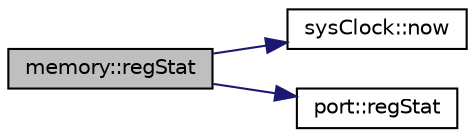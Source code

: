 digraph G
{
  edge [fontname="Helvetica",fontsize="10",labelfontname="Helvetica",labelfontsize="10"];
  node [fontname="Helvetica",fontsize="10",shape=record];
  rankdir=LR;
  Node1 [label="memory::regStat",height=0.2,width=0.4,color="black", fillcolor="grey75", style="filled" fontcolor="black"];
  Node1 -> Node2 [color="midnightblue",fontsize="10",style="solid",fontname="Helvetica"];
  Node2 [label="sysClock::now",height=0.2,width=0.4,color="black", fillcolor="white", style="filled",URL="$classsysClock.html#af027a57c8bc3d0dab4fe5a0f870b7d20"];
  Node1 -> Node3 [color="midnightblue",fontsize="10",style="solid",fontname="Helvetica"];
  Node3 [label="port::regStat",height=0.2,width=0.4,color="black", fillcolor="white", style="filled",URL="$classport.html#a966cfeb3b369ec22e8081275481abe32"];
}
